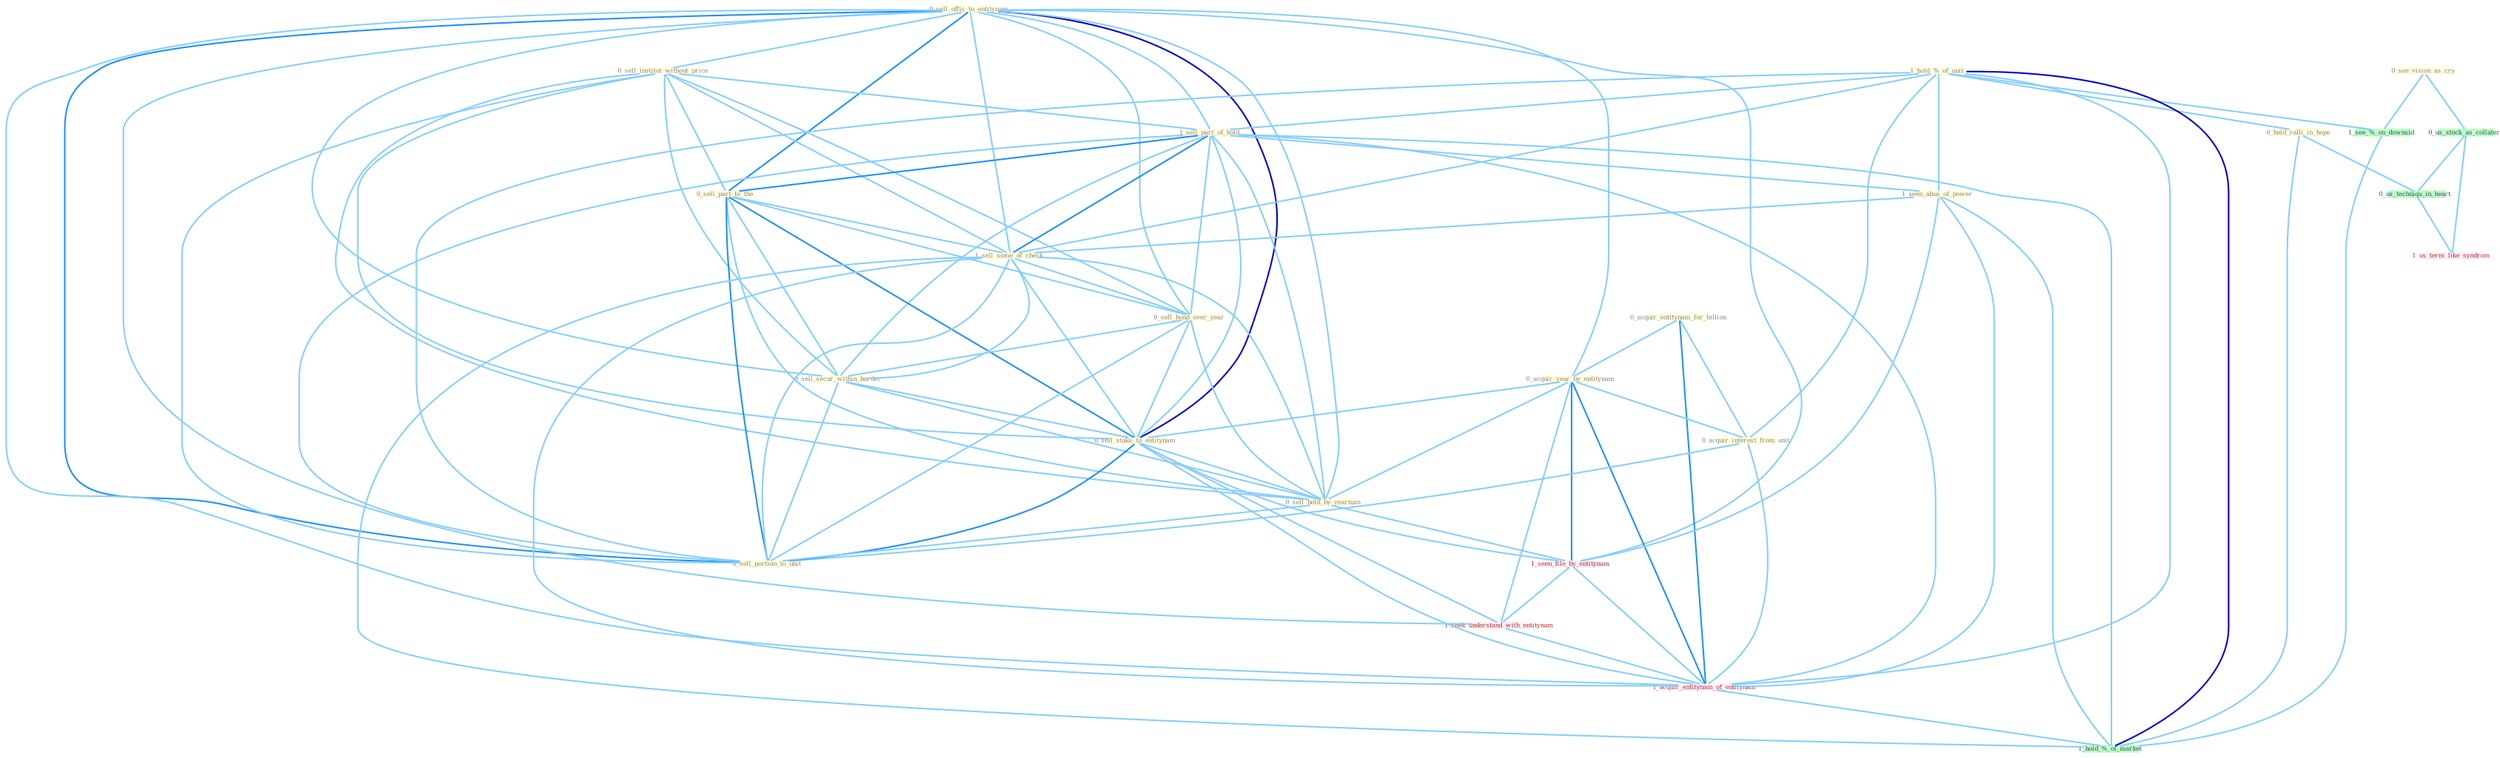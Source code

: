 Graph G{ 
    node
    [shape=polygon,style=filled,width=.5,height=.06,color="#BDFCC9",fixedsize=true,fontsize=4,
    fontcolor="#2f4f4f"];
    {node
    [color="#ffffe0", fontcolor="#8b7d6b"] "0_sell_offic_to_entitynam " "1_hold_%_of_unit " "0_acquir_entitynam_for_billion " "0_sell_institut_without_price " "0_acquir_year_by_entitynam " "0_acquir_interest_from_unit " "1_sell_part_of_hold " "0_sell_part_to_the " "1_seen_abus_of_power " "1_sell_some_of_check " "0_see_vision_as_cry " "0_sell_bond_over_year " "0_sell_secur_within_border " "0_sell_stake_to_entitynam " "0_sell_hold_by_yearnum " "0_hold_ralli_in_hope " "0_sell_portion_to_unit "}
{node [color="#fff0f5", fontcolor="#b22222"] "1_seen_file_by_entitynam " "1_seek_understand_with_entitynam " "1_acquir_entitynam_of_entitynam " "1_us_term_like_syndrom "}
edge [color="#B0E2FF"];

	"0_sell_offic_to_entitynam " -- "0_sell_institut_without_price " [w="1", color="#87cefa" ];
	"0_sell_offic_to_entitynam " -- "0_acquir_year_by_entitynam " [w="1", color="#87cefa" ];
	"0_sell_offic_to_entitynam " -- "1_sell_part_of_hold " [w="1", color="#87cefa" ];
	"0_sell_offic_to_entitynam " -- "0_sell_part_to_the " [w="2", color="#1e90ff" , len=0.8];
	"0_sell_offic_to_entitynam " -- "1_sell_some_of_check " [w="1", color="#87cefa" ];
	"0_sell_offic_to_entitynam " -- "0_sell_bond_over_year " [w="1", color="#87cefa" ];
	"0_sell_offic_to_entitynam " -- "0_sell_secur_within_border " [w="1", color="#87cefa" ];
	"0_sell_offic_to_entitynam " -- "0_sell_stake_to_entitynam " [w="3", color="#0000cd" , len=0.6];
	"0_sell_offic_to_entitynam " -- "0_sell_hold_by_yearnum " [w="1", color="#87cefa" ];
	"0_sell_offic_to_entitynam " -- "0_sell_portion_to_unit " [w="2", color="#1e90ff" , len=0.8];
	"0_sell_offic_to_entitynam " -- "1_seen_file_by_entitynam " [w="1", color="#87cefa" ];
	"0_sell_offic_to_entitynam " -- "1_seek_understand_with_entitynam " [w="1", color="#87cefa" ];
	"0_sell_offic_to_entitynam " -- "1_acquir_entitynam_of_entitynam " [w="1", color="#87cefa" ];
	"1_hold_%_of_unit " -- "0_acquir_interest_from_unit " [w="1", color="#87cefa" ];
	"1_hold_%_of_unit " -- "1_sell_part_of_hold " [w="1", color="#87cefa" ];
	"1_hold_%_of_unit " -- "1_seen_abus_of_power " [w="1", color="#87cefa" ];
	"1_hold_%_of_unit " -- "1_sell_some_of_check " [w="1", color="#87cefa" ];
	"1_hold_%_of_unit " -- "0_hold_ralli_in_hope " [w="1", color="#87cefa" ];
	"1_hold_%_of_unit " -- "0_sell_portion_to_unit " [w="1", color="#87cefa" ];
	"1_hold_%_of_unit " -- "1_acquir_entitynam_of_entitynam " [w="1", color="#87cefa" ];
	"1_hold_%_of_unit " -- "1_see_%_on_downsid " [w="1", color="#87cefa" ];
	"1_hold_%_of_unit " -- "1_hold_%_of_market " [w="3", color="#0000cd" , len=0.6];
	"0_acquir_entitynam_for_billion " -- "0_acquir_year_by_entitynam " [w="1", color="#87cefa" ];
	"0_acquir_entitynam_for_billion " -- "0_acquir_interest_from_unit " [w="1", color="#87cefa" ];
	"0_acquir_entitynam_for_billion " -- "1_acquir_entitynam_of_entitynam " [w="2", color="#1e90ff" , len=0.8];
	"0_sell_institut_without_price " -- "1_sell_part_of_hold " [w="1", color="#87cefa" ];
	"0_sell_institut_without_price " -- "0_sell_part_to_the " [w="1", color="#87cefa" ];
	"0_sell_institut_without_price " -- "1_sell_some_of_check " [w="1", color="#87cefa" ];
	"0_sell_institut_without_price " -- "0_sell_bond_over_year " [w="1", color="#87cefa" ];
	"0_sell_institut_without_price " -- "0_sell_secur_within_border " [w="1", color="#87cefa" ];
	"0_sell_institut_without_price " -- "0_sell_stake_to_entitynam " [w="1", color="#87cefa" ];
	"0_sell_institut_without_price " -- "0_sell_hold_by_yearnum " [w="1", color="#87cefa" ];
	"0_sell_institut_without_price " -- "0_sell_portion_to_unit " [w="1", color="#87cefa" ];
	"0_acquir_year_by_entitynam " -- "0_acquir_interest_from_unit " [w="1", color="#87cefa" ];
	"0_acquir_year_by_entitynam " -- "0_sell_stake_to_entitynam " [w="1", color="#87cefa" ];
	"0_acquir_year_by_entitynam " -- "0_sell_hold_by_yearnum " [w="1", color="#87cefa" ];
	"0_acquir_year_by_entitynam " -- "1_seen_file_by_entitynam " [w="2", color="#1e90ff" , len=0.8];
	"0_acquir_year_by_entitynam " -- "1_seek_understand_with_entitynam " [w="1", color="#87cefa" ];
	"0_acquir_year_by_entitynam " -- "1_acquir_entitynam_of_entitynam " [w="2", color="#1e90ff" , len=0.8];
	"0_acquir_interest_from_unit " -- "0_sell_portion_to_unit " [w="1", color="#87cefa" ];
	"0_acquir_interest_from_unit " -- "1_acquir_entitynam_of_entitynam " [w="1", color="#87cefa" ];
	"1_sell_part_of_hold " -- "0_sell_part_to_the " [w="2", color="#1e90ff" , len=0.8];
	"1_sell_part_of_hold " -- "1_seen_abus_of_power " [w="1", color="#87cefa" ];
	"1_sell_part_of_hold " -- "1_sell_some_of_check " [w="2", color="#1e90ff" , len=0.8];
	"1_sell_part_of_hold " -- "0_sell_bond_over_year " [w="1", color="#87cefa" ];
	"1_sell_part_of_hold " -- "0_sell_secur_within_border " [w="1", color="#87cefa" ];
	"1_sell_part_of_hold " -- "0_sell_stake_to_entitynam " [w="1", color="#87cefa" ];
	"1_sell_part_of_hold " -- "0_sell_hold_by_yearnum " [w="1", color="#87cefa" ];
	"1_sell_part_of_hold " -- "0_sell_portion_to_unit " [w="1", color="#87cefa" ];
	"1_sell_part_of_hold " -- "1_acquir_entitynam_of_entitynam " [w="1", color="#87cefa" ];
	"1_sell_part_of_hold " -- "1_hold_%_of_market " [w="1", color="#87cefa" ];
	"0_sell_part_to_the " -- "1_sell_some_of_check " [w="1", color="#87cefa" ];
	"0_sell_part_to_the " -- "0_sell_bond_over_year " [w="1", color="#87cefa" ];
	"0_sell_part_to_the " -- "0_sell_secur_within_border " [w="1", color="#87cefa" ];
	"0_sell_part_to_the " -- "0_sell_stake_to_entitynam " [w="2", color="#1e90ff" , len=0.8];
	"0_sell_part_to_the " -- "0_sell_hold_by_yearnum " [w="1", color="#87cefa" ];
	"0_sell_part_to_the " -- "0_sell_portion_to_unit " [w="2", color="#1e90ff" , len=0.8];
	"1_seen_abus_of_power " -- "1_sell_some_of_check " [w="1", color="#87cefa" ];
	"1_seen_abus_of_power " -- "1_seen_file_by_entitynam " [w="1", color="#87cefa" ];
	"1_seen_abus_of_power " -- "1_acquir_entitynam_of_entitynam " [w="1", color="#87cefa" ];
	"1_seen_abus_of_power " -- "1_hold_%_of_market " [w="1", color="#87cefa" ];
	"1_sell_some_of_check " -- "0_sell_bond_over_year " [w="1", color="#87cefa" ];
	"1_sell_some_of_check " -- "0_sell_secur_within_border " [w="1", color="#87cefa" ];
	"1_sell_some_of_check " -- "0_sell_stake_to_entitynam " [w="1", color="#87cefa" ];
	"1_sell_some_of_check " -- "0_sell_hold_by_yearnum " [w="1", color="#87cefa" ];
	"1_sell_some_of_check " -- "0_sell_portion_to_unit " [w="1", color="#87cefa" ];
	"1_sell_some_of_check " -- "1_acquir_entitynam_of_entitynam " [w="1", color="#87cefa" ];
	"1_sell_some_of_check " -- "1_hold_%_of_market " [w="1", color="#87cefa" ];
	"0_see_vision_as_cry " -- "0_us_stock_as_collater " [w="1", color="#87cefa" ];
	"0_see_vision_as_cry " -- "1_see_%_on_downsid " [w="1", color="#87cefa" ];
	"0_sell_bond_over_year " -- "0_sell_secur_within_border " [w="1", color="#87cefa" ];
	"0_sell_bond_over_year " -- "0_sell_stake_to_entitynam " [w="1", color="#87cefa" ];
	"0_sell_bond_over_year " -- "0_sell_hold_by_yearnum " [w="1", color="#87cefa" ];
	"0_sell_bond_over_year " -- "0_sell_portion_to_unit " [w="1", color="#87cefa" ];
	"0_sell_secur_within_border " -- "0_sell_stake_to_entitynam " [w="1", color="#87cefa" ];
	"0_sell_secur_within_border " -- "0_sell_hold_by_yearnum " [w="1", color="#87cefa" ];
	"0_sell_secur_within_border " -- "0_sell_portion_to_unit " [w="1", color="#87cefa" ];
	"0_sell_stake_to_entitynam " -- "0_sell_hold_by_yearnum " [w="1", color="#87cefa" ];
	"0_sell_stake_to_entitynam " -- "0_sell_portion_to_unit " [w="2", color="#1e90ff" , len=0.8];
	"0_sell_stake_to_entitynam " -- "1_seen_file_by_entitynam " [w="1", color="#87cefa" ];
	"0_sell_stake_to_entitynam " -- "1_seek_understand_with_entitynam " [w="1", color="#87cefa" ];
	"0_sell_stake_to_entitynam " -- "1_acquir_entitynam_of_entitynam " [w="1", color="#87cefa" ];
	"0_sell_hold_by_yearnum " -- "0_sell_portion_to_unit " [w="1", color="#87cefa" ];
	"0_sell_hold_by_yearnum " -- "1_seen_file_by_entitynam " [w="1", color="#87cefa" ];
	"0_hold_ralli_in_hope " -- "0_us_techniqu_in_heart " [w="1", color="#87cefa" ];
	"0_hold_ralli_in_hope " -- "1_hold_%_of_market " [w="1", color="#87cefa" ];
	"1_seen_file_by_entitynam " -- "1_seek_understand_with_entitynam " [w="1", color="#87cefa" ];
	"1_seen_file_by_entitynam " -- "1_acquir_entitynam_of_entitynam " [w="1", color="#87cefa" ];
	"0_us_stock_as_collater " -- "0_us_techniqu_in_heart " [w="1", color="#87cefa" ];
	"0_us_stock_as_collater " -- "1_us_term_like_syndrom " [w="1", color="#87cefa" ];
	"1_seek_understand_with_entitynam " -- "1_acquir_entitynam_of_entitynam " [w="1", color="#87cefa" ];
	"1_acquir_entitynam_of_entitynam " -- "1_hold_%_of_market " [w="1", color="#87cefa" ];
	"0_us_techniqu_in_heart " -- "1_us_term_like_syndrom " [w="1", color="#87cefa" ];
	"1_see_%_on_downsid " -- "1_hold_%_of_market " [w="1", color="#87cefa" ];
}